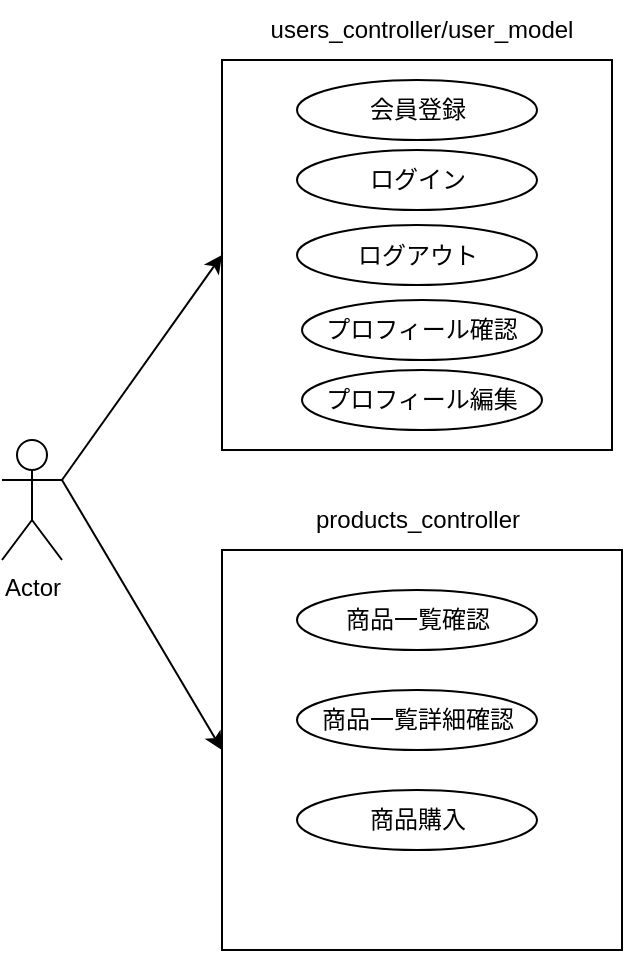 <mxfile>
    <diagram id="peTIgD_HWponMsjZtD_R" name="ページ1">
        <mxGraphModel dx="986" dy="419" grid="1" gridSize="10" guides="1" tooltips="1" connect="1" arrows="1" fold="1" page="1" pageScale="1" pageWidth="850" pageHeight="1100" math="0" shadow="0">
            <root>
                <mxCell id="0"/>
                <mxCell id="1" parent="0"/>
                <mxCell id="160" value="" style="whiteSpace=wrap;html=1;aspect=fixed;" parent="1" vertex="1">
                    <mxGeometry x="150" y="300" width="200" height="200" as="geometry"/>
                </mxCell>
                <mxCell id="168" style="edgeStyle=none;html=1;exitX=1;exitY=0.333;exitDx=0;exitDy=0;exitPerimeter=0;entryX=0;entryY=0.5;entryDx=0;entryDy=0;" parent="1" source="150" target="151" edge="1">
                    <mxGeometry relative="1" as="geometry"/>
                </mxCell>
                <mxCell id="169" style="edgeStyle=none;html=1;exitX=1;exitY=0.333;exitDx=0;exitDy=0;exitPerimeter=0;entryX=0;entryY=0.5;entryDx=0;entryDy=0;" parent="1" source="150" target="160" edge="1">
                    <mxGeometry relative="1" as="geometry"/>
                </mxCell>
                <mxCell id="150" value="Actor" style="shape=umlActor;verticalLabelPosition=bottom;verticalAlign=top;html=1;outlineConnect=0;" parent="1" vertex="1">
                    <mxGeometry x="40" y="245" width="30" height="60" as="geometry"/>
                </mxCell>
                <mxCell id="151" value="" style="whiteSpace=wrap;html=1;aspect=fixed;" parent="1" vertex="1">
                    <mxGeometry x="150" y="55" width="195" height="195" as="geometry"/>
                </mxCell>
                <mxCell id="152" value="会員登録" style="ellipse;whiteSpace=wrap;html=1;" parent="1" vertex="1">
                    <mxGeometry x="187.5" y="65" width="120" height="30" as="geometry"/>
                </mxCell>
                <mxCell id="153" value="ログイン" style="ellipse;whiteSpace=wrap;html=1;" parent="1" vertex="1">
                    <mxGeometry x="187.5" y="100" width="120" height="30" as="geometry"/>
                </mxCell>
                <mxCell id="154" value="ログアウト&lt;span style=&quot;font-family: monospace; font-size: 0px; text-align: start; text-wrap-mode: nowrap;&quot;&gt;%3CmxGraphModel%3E%3Croot%3E%3CmxCell%20id%3D%220%22%2F%3E%3CmxCell%20id%3D%221%22%20parent%3D%220%22%2F%3E%3CmxCell%20id%3D%222%22%20value%3D%22%E3%83%AD%E3%82%B0%E3%82%A4%E3%83%B3%22%20style%3D%22ellipse%3BwhiteSpace%3Dwrap%3Bhtml%3D1%3B%22%20vertex%3D%221%22%20parent%3D%221%22%3E%3CmxGeometry%20x%3D%22300%22%20y%3D%2280%22%20width%3D%22120%22%20height%3D%2230%22%20as%3D%22geometry%22%2F%3E%3C%2FmxCell%3E%3C%2Froot%3E%3C%2FmxGraphModel%3E&lt;/span&gt;" style="ellipse;whiteSpace=wrap;html=1;" parent="1" vertex="1">
                    <mxGeometry x="187.5" y="137.5" width="120" height="30" as="geometry"/>
                </mxCell>
                <mxCell id="155" value="商品一覧確認" style="ellipse;whiteSpace=wrap;html=1;" parent="1" vertex="1">
                    <mxGeometry x="187.5" y="320" width="120" height="30" as="geometry"/>
                </mxCell>
                <mxCell id="156" value="商品一覧詳細確認" style="ellipse;whiteSpace=wrap;html=1;" parent="1" vertex="1">
                    <mxGeometry x="187.5" y="370" width="120" height="30" as="geometry"/>
                </mxCell>
                <mxCell id="157" value="商品購入" style="ellipse;whiteSpace=wrap;html=1;" parent="1" vertex="1">
                    <mxGeometry x="187.5" y="420" width="120" height="30" as="geometry"/>
                </mxCell>
                <mxCell id="158" value="プロフィール確認" style="ellipse;whiteSpace=wrap;html=1;" parent="1" vertex="1">
                    <mxGeometry x="190" y="175" width="120" height="30" as="geometry"/>
                </mxCell>
                <mxCell id="159" value="プロフィール編集" style="ellipse;whiteSpace=wrap;html=1;" parent="1" vertex="1">
                    <mxGeometry x="190" y="210" width="120" height="30" as="geometry"/>
                </mxCell>
                <mxCell id="161" value="users_controller/user_model" style="text;html=1;align=center;verticalAlign=middle;whiteSpace=wrap;rounded=0;" parent="1" vertex="1">
                    <mxGeometry x="180" y="25" width="140" height="30" as="geometry"/>
                </mxCell>
                <mxCell id="162" value="products_controller" style="text;html=1;align=center;verticalAlign=middle;whiteSpace=wrap;rounded=0;" parent="1" vertex="1">
                    <mxGeometry x="182.5" y="270" width="130" height="30" as="geometry"/>
                </mxCell>
            </root>
        </mxGraphModel>
    </diagram>
</mxfile>